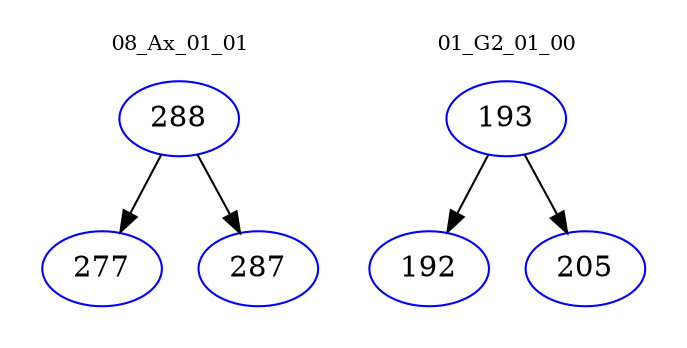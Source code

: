 digraph{
subgraph cluster_0 {
color = white
label = "08_Ax_01_01";
fontsize=10;
T0_288 [label="288", color="blue"]
T0_288 -> T0_277 [color="black"]
T0_277 [label="277", color="blue"]
T0_288 -> T0_287 [color="black"]
T0_287 [label="287", color="blue"]
}
subgraph cluster_1 {
color = white
label = "01_G2_01_00";
fontsize=10;
T1_193 [label="193", color="blue"]
T1_193 -> T1_192 [color="black"]
T1_192 [label="192", color="blue"]
T1_193 -> T1_205 [color="black"]
T1_205 [label="205", color="blue"]
}
}
